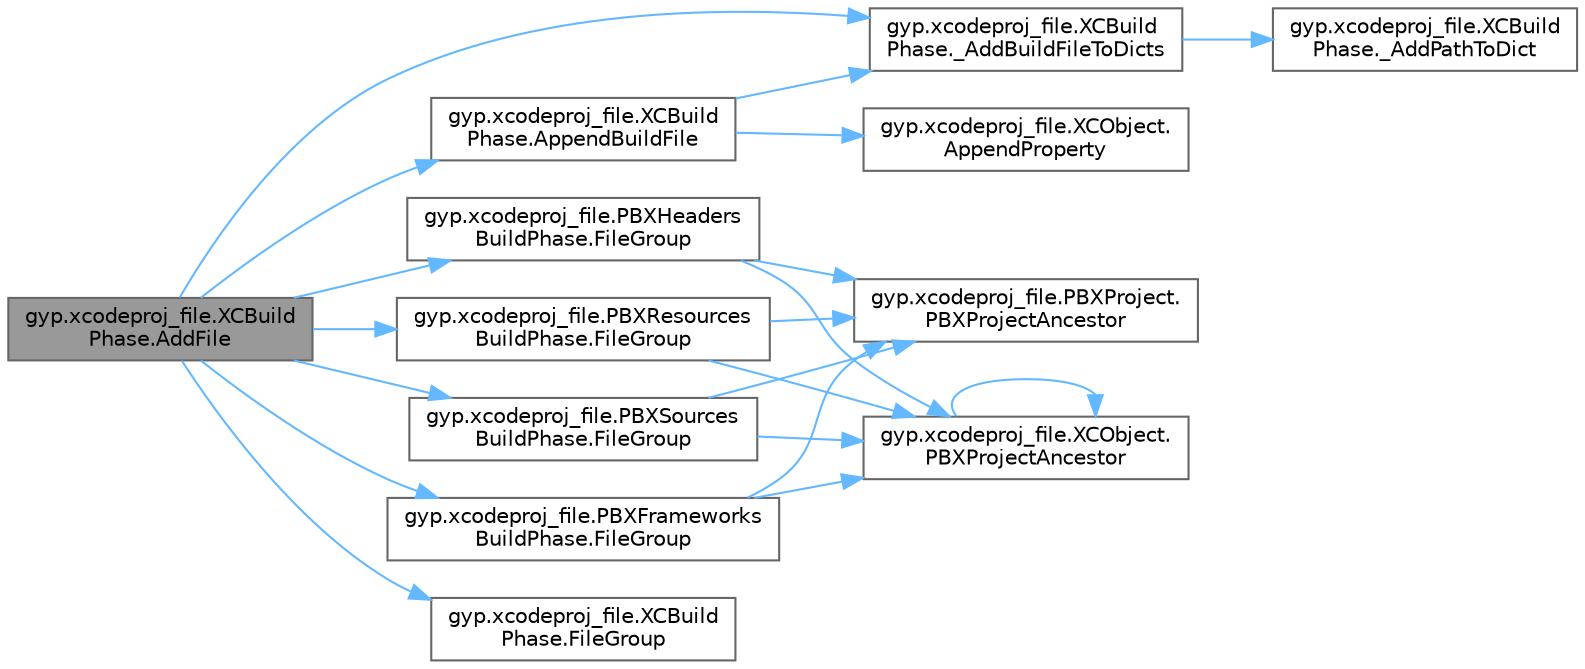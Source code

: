 digraph "gyp.xcodeproj_file.XCBuildPhase.AddFile"
{
 // LATEX_PDF_SIZE
  bgcolor="transparent";
  edge [fontname=Helvetica,fontsize=10,labelfontname=Helvetica,labelfontsize=10];
  node [fontname=Helvetica,fontsize=10,shape=box,height=0.2,width=0.4];
  rankdir="LR";
  Node1 [id="Node000001",label="gyp.xcodeproj_file.XCBuild\lPhase.AddFile",height=0.2,width=0.4,color="gray40", fillcolor="grey60", style="filled", fontcolor="black",tooltip=" "];
  Node1 -> Node2 [id="edge39_Node000001_Node000002",color="steelblue1",style="solid",tooltip=" "];
  Node2 [id="Node000002",label="gyp.xcodeproj_file.XCBuild\lPhase._AddBuildFileToDicts",height=0.2,width=0.4,color="grey40", fillcolor="white", style="filled",URL="$classgyp_1_1xcodeproj__file_1_1_x_c_build_phase.html#a9a61c37ff08a11819080c577c7af15b2",tooltip=" "];
  Node2 -> Node3 [id="edge40_Node000002_Node000003",color="steelblue1",style="solid",tooltip=" "];
  Node3 [id="Node000003",label="gyp.xcodeproj_file.XCBuild\lPhase._AddPathToDict",height=0.2,width=0.4,color="grey40", fillcolor="white", style="filled",URL="$classgyp_1_1xcodeproj__file_1_1_x_c_build_phase.html#acc281af21cc43a585c584d9b42eeee10",tooltip=" "];
  Node1 -> Node4 [id="edge41_Node000001_Node000004",color="steelblue1",style="solid",tooltip=" "];
  Node4 [id="Node000004",label="gyp.xcodeproj_file.XCBuild\lPhase.AppendBuildFile",height=0.2,width=0.4,color="grey40", fillcolor="white", style="filled",URL="$classgyp_1_1xcodeproj__file_1_1_x_c_build_phase.html#a941cb82a0b3eee301eb64f96d7dd5442",tooltip=" "];
  Node4 -> Node2 [id="edge42_Node000004_Node000002",color="steelblue1",style="solid",tooltip=" "];
  Node4 -> Node5 [id="edge43_Node000004_Node000005",color="steelblue1",style="solid",tooltip=" "];
  Node5 [id="Node000005",label="gyp.xcodeproj_file.XCObject.\lAppendProperty",height=0.2,width=0.4,color="grey40", fillcolor="white", style="filled",URL="$classgyp_1_1xcodeproj__file_1_1_x_c_object.html#ae258a271dd3d236df2810eed291ed7ff",tooltip=" "];
  Node1 -> Node6 [id="edge44_Node000001_Node000006",color="steelblue1",style="solid",tooltip=" "];
  Node6 [id="Node000006",label="gyp.xcodeproj_file.PBXFrameworks\lBuildPhase.FileGroup",height=0.2,width=0.4,color="grey40", fillcolor="white", style="filled",URL="$classgyp_1_1xcodeproj__file_1_1_p_b_x_frameworks_build_phase.html#ad5699ac03d47f7cf58dbcd71d76d9f7b",tooltip=" "];
  Node6 -> Node7 [id="edge45_Node000006_Node000007",color="steelblue1",style="solid",tooltip=" "];
  Node7 [id="Node000007",label="gyp.xcodeproj_file.PBXProject.\lPBXProjectAncestor",height=0.2,width=0.4,color="grey40", fillcolor="white", style="filled",URL="$classgyp_1_1xcodeproj__file_1_1_p_b_x_project.html#ac2e21b5168cd24f27a8c77e8ddb9d4e2",tooltip=" "];
  Node6 -> Node8 [id="edge46_Node000006_Node000008",color="steelblue1",style="solid",tooltip=" "];
  Node8 [id="Node000008",label="gyp.xcodeproj_file.XCObject.\lPBXProjectAncestor",height=0.2,width=0.4,color="grey40", fillcolor="white", style="filled",URL="$classgyp_1_1xcodeproj__file_1_1_x_c_object.html#aa9a5dad7b08eab0be2d38c1bce01a09b",tooltip=" "];
  Node8 -> Node8 [id="edge47_Node000008_Node000008",color="steelblue1",style="solid",tooltip=" "];
  Node1 -> Node9 [id="edge48_Node000001_Node000009",color="steelblue1",style="solid",tooltip=" "];
  Node9 [id="Node000009",label="gyp.xcodeproj_file.PBXHeaders\lBuildPhase.FileGroup",height=0.2,width=0.4,color="grey40", fillcolor="white", style="filled",URL="$classgyp_1_1xcodeproj__file_1_1_p_b_x_headers_build_phase.html#a89d1eef1d964e2bf43198790cde2e4a7",tooltip=" "];
  Node9 -> Node7 [id="edge49_Node000009_Node000007",color="steelblue1",style="solid",tooltip=" "];
  Node9 -> Node8 [id="edge50_Node000009_Node000008",color="steelblue1",style="solid",tooltip=" "];
  Node1 -> Node10 [id="edge51_Node000001_Node000010",color="steelblue1",style="solid",tooltip=" "];
  Node10 [id="Node000010",label="gyp.xcodeproj_file.PBXResources\lBuildPhase.FileGroup",height=0.2,width=0.4,color="grey40", fillcolor="white", style="filled",URL="$classgyp_1_1xcodeproj__file_1_1_p_b_x_resources_build_phase.html#adb745bfb72a0a9ab9cbbe9f79659617e",tooltip=" "];
  Node10 -> Node7 [id="edge52_Node000010_Node000007",color="steelblue1",style="solid",tooltip=" "];
  Node10 -> Node8 [id="edge53_Node000010_Node000008",color="steelblue1",style="solid",tooltip=" "];
  Node1 -> Node11 [id="edge54_Node000001_Node000011",color="steelblue1",style="solid",tooltip=" "];
  Node11 [id="Node000011",label="gyp.xcodeproj_file.PBXSources\lBuildPhase.FileGroup",height=0.2,width=0.4,color="grey40", fillcolor="white", style="filled",URL="$classgyp_1_1xcodeproj__file_1_1_p_b_x_sources_build_phase.html#a5222d0454a4cda325a590d5f81a1aea4",tooltip=" "];
  Node11 -> Node7 [id="edge55_Node000011_Node000007",color="steelblue1",style="solid",tooltip=" "];
  Node11 -> Node8 [id="edge56_Node000011_Node000008",color="steelblue1",style="solid",tooltip=" "];
  Node1 -> Node12 [id="edge57_Node000001_Node000012",color="steelblue1",style="solid",tooltip=" "];
  Node12 [id="Node000012",label="gyp.xcodeproj_file.XCBuild\lPhase.FileGroup",height=0.2,width=0.4,color="grey40", fillcolor="white", style="filled",URL="$classgyp_1_1xcodeproj__file_1_1_x_c_build_phase.html#ab268e2d879ddec32a04261ce5b163ef4",tooltip=" "];
}
